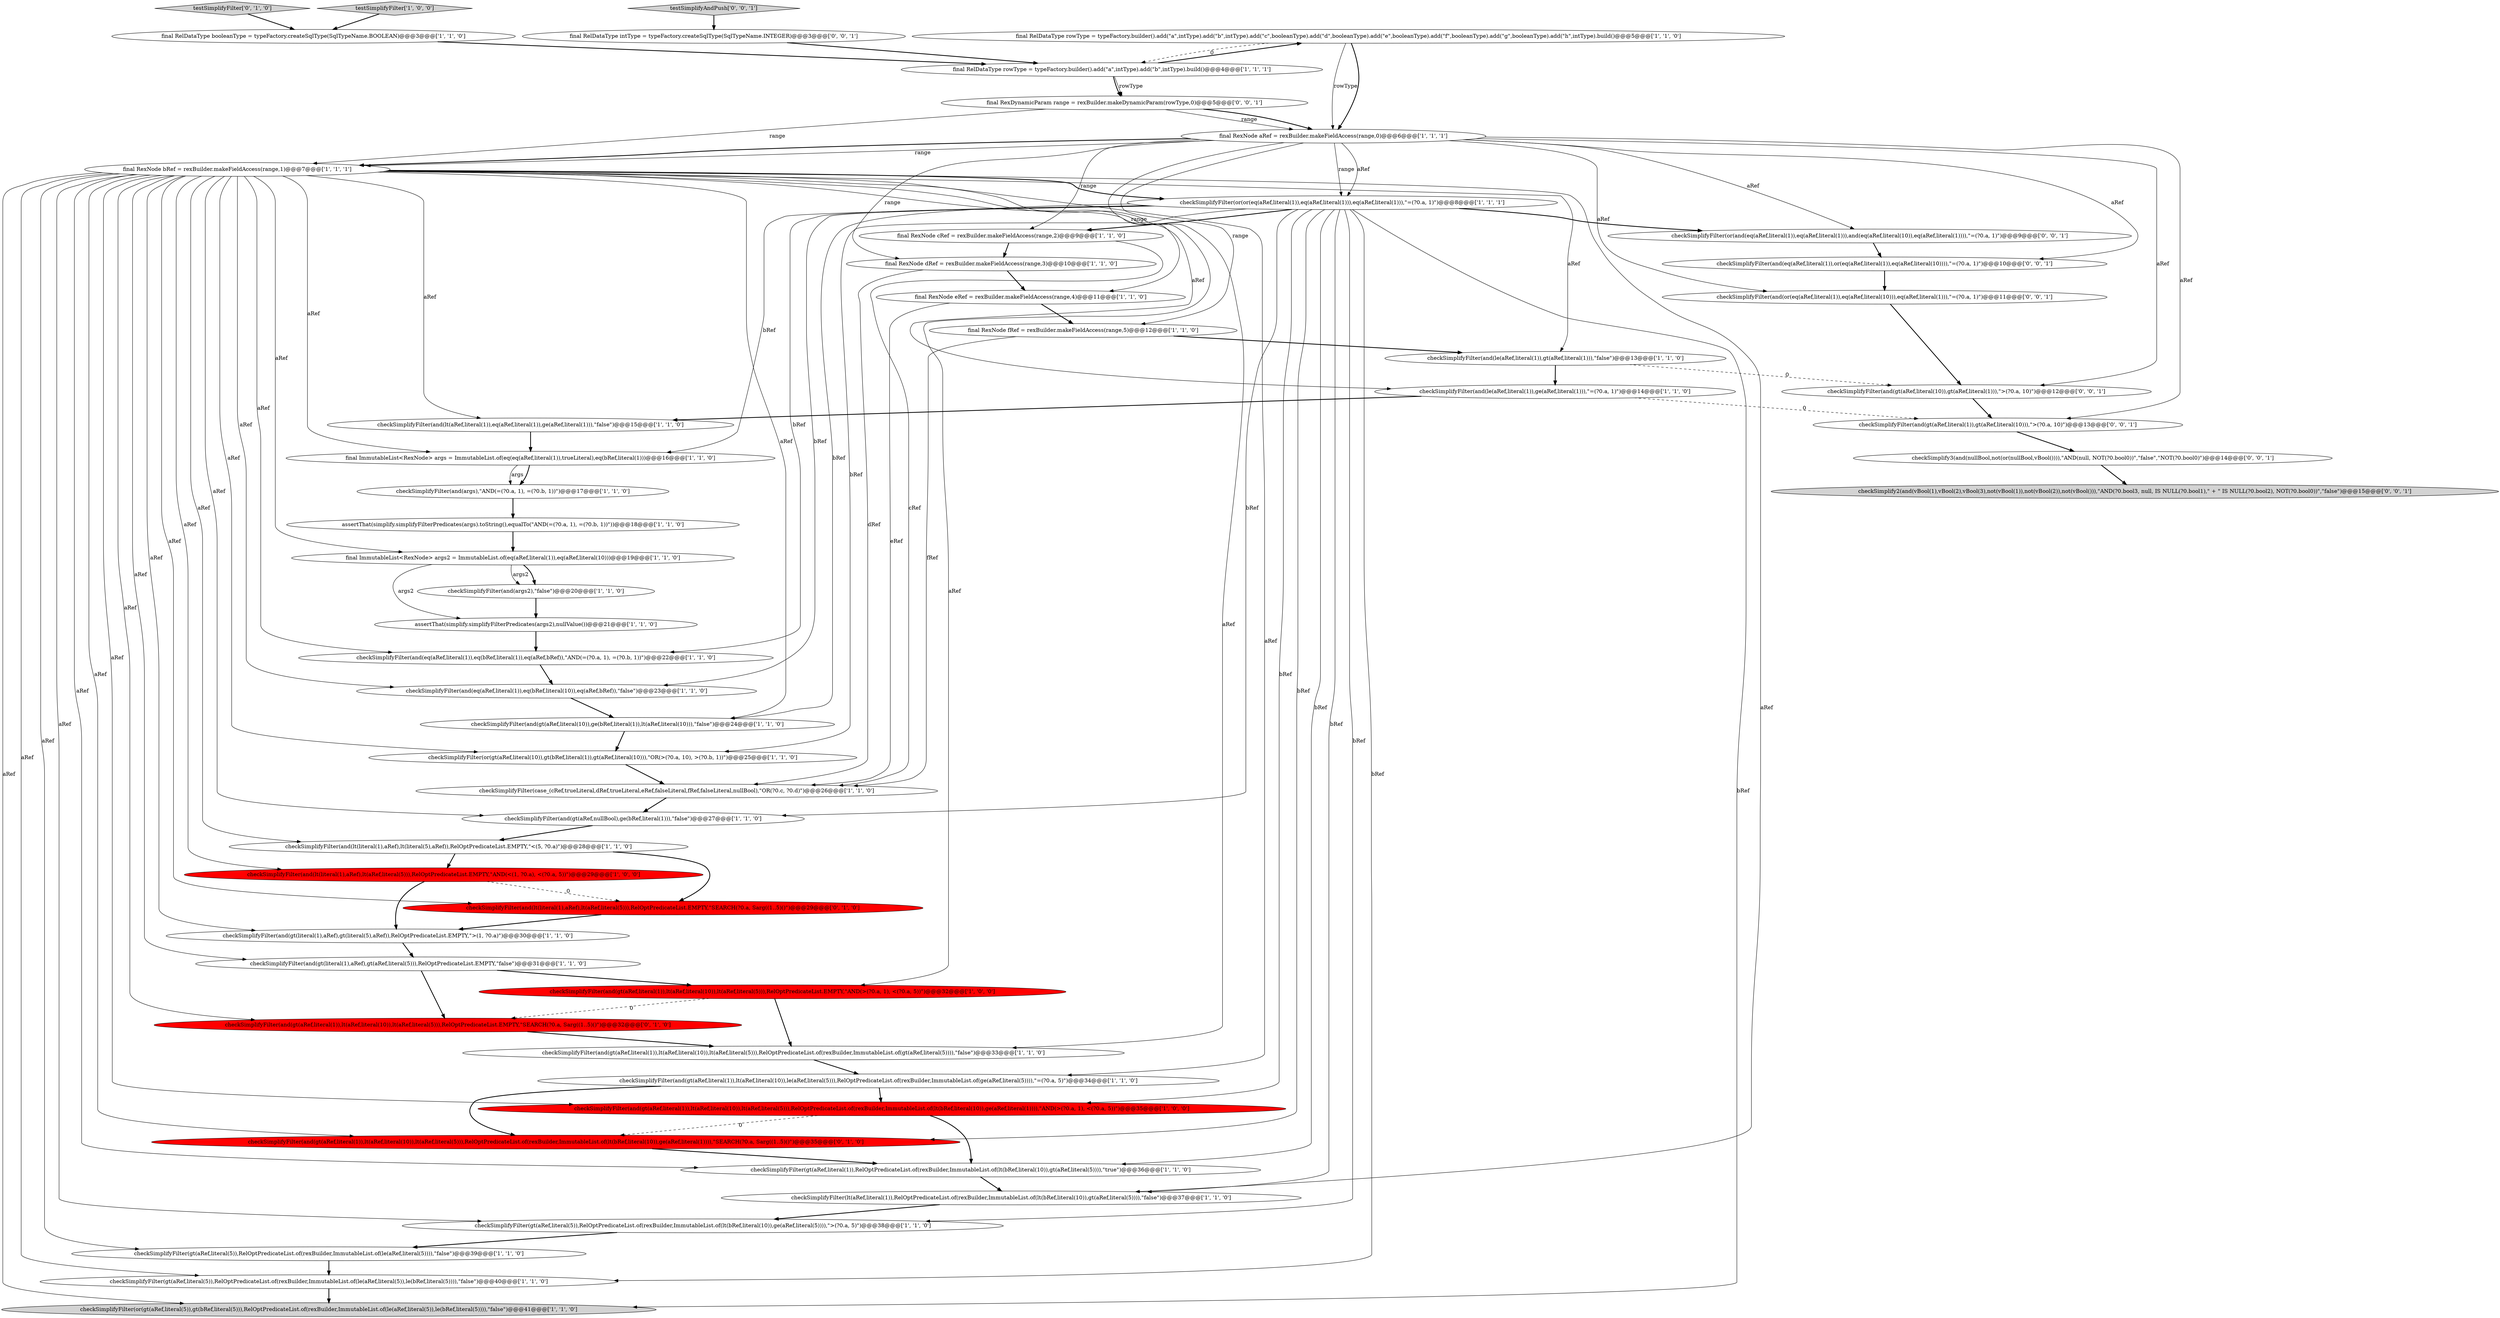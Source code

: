 digraph {
30 [style = filled, label = "final RelDataType rowType = typeFactory.builder().add(\"a\",intType).add(\"b\",intType).add(\"c\",booleanType).add(\"d\",booleanType).add(\"e\",booleanType).add(\"f\",booleanType).add(\"g\",booleanType).add(\"h\",intType).build()@@@5@@@['1', '1', '0']", fillcolor = white, shape = ellipse image = "AAA0AAABBB1BBB"];
14 [style = filled, label = "checkSimplifyFilter(or(gt(aRef,literal(5)),gt(bRef,literal(5))),RelOptPredicateList.of(rexBuilder,ImmutableList.of(le(aRef,literal(5)),le(bRef,literal(5)))),\"false\")@@@41@@@['1', '1', '0']", fillcolor = lightgray, shape = ellipse image = "AAA0AAABBB1BBB"];
26 [style = filled, label = "checkSimplifyFilter(or(gt(aRef,literal(10)),gt(bRef,literal(1)),gt(aRef,literal(10))),\"OR(>(?0.a, 10), >(?0.b, 1))\")@@@25@@@['1', '1', '0']", fillcolor = white, shape = ellipse image = "AAA0AAABBB1BBB"];
31 [style = filled, label = "final RexNode eRef = rexBuilder.makeFieldAccess(range,4)@@@11@@@['1', '1', '0']", fillcolor = white, shape = ellipse image = "AAA0AAABBB1BBB"];
19 [style = filled, label = "checkSimplifyFilter(and(gt(aRef,nullBool),ge(bRef,literal(1))),\"false\")@@@27@@@['1', '1', '0']", fillcolor = white, shape = ellipse image = "AAA0AAABBB1BBB"];
35 [style = filled, label = "checkSimplifyFilter(and(args2),\"false\")@@@20@@@['1', '1', '0']", fillcolor = white, shape = ellipse image = "AAA0AAABBB1BBB"];
23 [style = filled, label = "checkSimplifyFilter(and(gt(aRef,literal(1)),lt(aRef,literal(10)),lt(aRef,literal(5))),RelOptPredicateList.of(rexBuilder,ImmutableList.of(lt(bRef,literal(10)),ge(aRef,literal(1)))),\"AND(>(?0.a, 1), <(?0.a, 5))\")@@@35@@@['1', '0', '0']", fillcolor = red, shape = ellipse image = "AAA1AAABBB1BBB"];
39 [style = filled, label = "checkSimplifyFilter(and(gt(literal(1),aRef),gt(aRef,literal(5))),RelOptPredicateList.EMPTY,\"false\")@@@31@@@['1', '1', '0']", fillcolor = white, shape = ellipse image = "AAA0AAABBB1BBB"];
45 [style = filled, label = "checkSimplifyFilter(or(and(eq(aRef,literal(1)),eq(aRef,literal(1))),and(eq(aRef,literal(10)),eq(aRef,literal(1)))),\"=(?0.a, 1)\")@@@9@@@['0', '0', '1']", fillcolor = white, shape = ellipse image = "AAA0AAABBB3BBB"];
6 [style = filled, label = "checkSimplifyFilter(and(eq(aRef,literal(1)),eq(bRef,literal(1)),eq(aRef,bRef)),\"AND(=(?0.a, 1), =(?0.b, 1))\")@@@22@@@['1', '1', '0']", fillcolor = white, shape = ellipse image = "AAA0AAABBB1BBB"];
4 [style = filled, label = "final RexNode bRef = rexBuilder.makeFieldAccess(range,1)@@@7@@@['1', '1', '1']", fillcolor = white, shape = ellipse image = "AAA0AAABBB1BBB"];
8 [style = filled, label = "checkSimplifyFilter(and(eq(aRef,literal(1)),eq(bRef,literal(10)),eq(aRef,bRef)),\"false\")@@@23@@@['1', '1', '0']", fillcolor = white, shape = ellipse image = "AAA0AAABBB1BBB"];
29 [style = filled, label = "final RexNode cRef = rexBuilder.makeFieldAccess(range,2)@@@9@@@['1', '1', '0']", fillcolor = white, shape = ellipse image = "AAA0AAABBB1BBB"];
28 [style = filled, label = "final RelDataType booleanType = typeFactory.createSqlType(SqlTypeName.BOOLEAN)@@@3@@@['1', '1', '0']", fillcolor = white, shape = ellipse image = "AAA0AAABBB1BBB"];
18 [style = filled, label = "checkSimplifyFilter(case_(cRef,trueLiteral,dRef,trueLiteral,eRef,falseLiteral,fRef,falseLiteral,nullBool),\"OR(?0.c, ?0.d)\")@@@26@@@['1', '1', '0']", fillcolor = white, shape = ellipse image = "AAA0AAABBB1BBB"];
34 [style = filled, label = "checkSimplifyFilter(or(or(eq(aRef,literal(1)),eq(aRef,literal(1))),eq(aRef,literal(1))),\"=(?0.a, 1)\")@@@8@@@['1', '1', '1']", fillcolor = white, shape = ellipse image = "AAA0AAABBB1BBB"];
3 [style = filled, label = "final RexNode dRef = rexBuilder.makeFieldAccess(range,3)@@@10@@@['1', '1', '0']", fillcolor = white, shape = ellipse image = "AAA0AAABBB1BBB"];
43 [style = filled, label = "checkSimplifyFilter(and(gt(aRef,literal(1)),lt(aRef,literal(10)),lt(aRef,literal(5))),RelOptPredicateList.of(rexBuilder,ImmutableList.of(lt(bRef,literal(10)),ge(aRef,literal(1)))),\"SEARCH(?0.a, Sarg((1‥5)()\")@@@35@@@['0', '1', '0']", fillcolor = red, shape = ellipse image = "AAA1AAABBB2BBB"];
51 [style = filled, label = "checkSimplifyFilter(and(eq(aRef,literal(1)),or(eq(aRef,literal(1)),eq(aRef,literal(10)))),\"=(?0.a, 1)\")@@@10@@@['0', '0', '1']", fillcolor = white, shape = ellipse image = "AAA0AAABBB3BBB"];
1 [style = filled, label = "checkSimplifyFilter(lt(aRef,literal(1)),RelOptPredicateList.of(rexBuilder,ImmutableList.of(lt(bRef,literal(10)),gt(aRef,literal(5)))),\"false\")@@@37@@@['1', '1', '0']", fillcolor = white, shape = ellipse image = "AAA0AAABBB1BBB"];
44 [style = filled, label = "final RelDataType intType = typeFactory.createSqlType(SqlTypeName.INTEGER)@@@3@@@['0', '0', '1']", fillcolor = white, shape = ellipse image = "AAA0AAABBB3BBB"];
46 [style = filled, label = "checkSimplify3(and(nullBool,not(or(nullBool,vBool()))),\"AND(null, NOT(?0.bool0))\",\"false\",\"NOT(?0.bool0)\")@@@14@@@['0', '0', '1']", fillcolor = white, shape = ellipse image = "AAA0AAABBB3BBB"];
22 [style = filled, label = "checkSimplifyFilter(gt(aRef,literal(5)),RelOptPredicateList.of(rexBuilder,ImmutableList.of(lt(bRef,literal(10)),ge(aRef,literal(5)))),\">(?0.a, 5)\")@@@38@@@['1', '1', '0']", fillcolor = white, shape = ellipse image = "AAA0AAABBB1BBB"];
9 [style = filled, label = "checkSimplifyFilter(and(gt(aRef,literal(10)),ge(bRef,literal(1)),lt(aRef,literal(10))),\"false\")@@@24@@@['1', '1', '0']", fillcolor = white, shape = ellipse image = "AAA0AAABBB1BBB"];
40 [style = filled, label = "testSimplifyFilter['0', '1', '0']", fillcolor = lightgray, shape = diamond image = "AAA0AAABBB2BBB"];
17 [style = filled, label = "checkSimplifyFilter(gt(aRef,literal(5)),RelOptPredicateList.of(rexBuilder,ImmutableList.of(le(aRef,literal(5)),le(bRef,literal(5)))),\"false\")@@@40@@@['1', '1', '0']", fillcolor = white, shape = ellipse image = "AAA0AAABBB1BBB"];
36 [style = filled, label = "checkSimplifyFilter(and(gt(aRef,literal(1)),lt(aRef,literal(10)),lt(aRef,literal(5))),RelOptPredicateList.EMPTY,\"AND(>(?0.a, 1), <(?0.a, 5))\")@@@32@@@['1', '0', '0']", fillcolor = red, shape = ellipse image = "AAA1AAABBB1BBB"];
42 [style = filled, label = "checkSimplifyFilter(and(gt(aRef,literal(1)),lt(aRef,literal(10)),lt(aRef,literal(5))),RelOptPredicateList.EMPTY,\"SEARCH(?0.a, Sarg((1‥5)()\")@@@32@@@['0', '1', '0']", fillcolor = red, shape = ellipse image = "AAA1AAABBB2BBB"];
49 [style = filled, label = "testSimplifyAndPush['0', '0', '1']", fillcolor = lightgray, shape = diamond image = "AAA0AAABBB3BBB"];
52 [style = filled, label = "checkSimplifyFilter(and(gt(aRef,literal(1)),gt(aRef,literal(10))),\">(?0.a, 10)\")@@@13@@@['0', '0', '1']", fillcolor = white, shape = ellipse image = "AAA0AAABBB3BBB"];
12 [style = filled, label = "testSimplifyFilter['1', '0', '0']", fillcolor = lightgray, shape = diamond image = "AAA0AAABBB1BBB"];
5 [style = filled, label = "checkSimplifyFilter(and(le(aRef,literal(1)),ge(aRef,literal(1))),\"=(?0.a, 1)\")@@@14@@@['1', '1', '0']", fillcolor = white, shape = ellipse image = "AAA0AAABBB1BBB"];
37 [style = filled, label = "checkSimplifyFilter(and(gt(aRef,literal(1)),lt(aRef,literal(10)),lt(aRef,literal(5))),RelOptPredicateList.of(rexBuilder,ImmutableList.of(gt(aRef,literal(5)))),\"false\")@@@33@@@['1', '1', '0']", fillcolor = white, shape = ellipse image = "AAA0AAABBB1BBB"];
53 [style = filled, label = "checkSimplify2(and(vBool(1),vBool(2),vBool(3),not(vBool(1)),not(vBool(2)),not(vBool())),\"AND(?0.bool3, null, IS NULL(?0.bool1),\" + \" IS NULL(?0.bool2), NOT(?0.bool0))\",\"false\")@@@15@@@['0', '0', '1']", fillcolor = lightgray, shape = ellipse image = "AAA0AAABBB3BBB"];
32 [style = filled, label = "checkSimplifyFilter(gt(aRef,literal(1)),RelOptPredicateList.of(rexBuilder,ImmutableList.of(lt(bRef,literal(10)),gt(aRef,literal(5)))),\"true\")@@@36@@@['1', '1', '0']", fillcolor = white, shape = ellipse image = "AAA0AAABBB1BBB"];
24 [style = filled, label = "checkSimplifyFilter(and(le(aRef,literal(1)),gt(aRef,literal(1))),\"false\")@@@13@@@['1', '1', '0']", fillcolor = white, shape = ellipse image = "AAA0AAABBB1BBB"];
2 [style = filled, label = "final ImmutableList<RexNode> args2 = ImmutableList.of(eq(aRef,literal(1)),eq(aRef,literal(10)))@@@19@@@['1', '1', '0']", fillcolor = white, shape = ellipse image = "AAA0AAABBB1BBB"];
7 [style = filled, label = "final RexNode fRef = rexBuilder.makeFieldAccess(range,5)@@@12@@@['1', '1', '0']", fillcolor = white, shape = ellipse image = "AAA0AAABBB1BBB"];
16 [style = filled, label = "assertThat(simplify.simplifyFilterPredicates(args2),nullValue())@@@21@@@['1', '1', '0']", fillcolor = white, shape = ellipse image = "AAA0AAABBB1BBB"];
38 [style = filled, label = "final RelDataType rowType = typeFactory.builder().add(\"a\",intType).add(\"b\",intType).build()@@@4@@@['1', '1', '1']", fillcolor = white, shape = ellipse image = "AAA0AAABBB1BBB"];
11 [style = filled, label = "checkSimplifyFilter(and(gt(literal(1),aRef),gt(literal(5),aRef)),RelOptPredicateList.EMPTY,\">(1, ?0.a)\")@@@30@@@['1', '1', '0']", fillcolor = white, shape = ellipse image = "AAA0AAABBB1BBB"];
0 [style = filled, label = "final ImmutableList<RexNode> args = ImmutableList.of(eq(eq(aRef,literal(1)),trueLiteral),eq(bRef,literal(1)))@@@16@@@['1', '1', '0']", fillcolor = white, shape = ellipse image = "AAA0AAABBB1BBB"];
15 [style = filled, label = "checkSimplifyFilter(and(args),\"AND(=(?0.a, 1), =(?0.b, 1))\")@@@17@@@['1', '1', '0']", fillcolor = white, shape = ellipse image = "AAA0AAABBB1BBB"];
41 [style = filled, label = "checkSimplifyFilter(and(lt(literal(1),aRef),lt(aRef,literal(5))),RelOptPredicateList.EMPTY,\"SEARCH(?0.a, Sarg((1‥5)()\")@@@29@@@['0', '1', '0']", fillcolor = red, shape = ellipse image = "AAA1AAABBB2BBB"];
50 [style = filled, label = "final RexDynamicParam range = rexBuilder.makeDynamicParam(rowType,0)@@@5@@@['0', '0', '1']", fillcolor = white, shape = ellipse image = "AAA0AAABBB3BBB"];
47 [style = filled, label = "checkSimplifyFilter(and(gt(aRef,literal(10)),gt(aRef,literal(1))),\">(?0.a, 10)\")@@@12@@@['0', '0', '1']", fillcolor = white, shape = ellipse image = "AAA0AAABBB3BBB"];
20 [style = filled, label = "checkSimplifyFilter(and(lt(aRef,literal(1)),eq(aRef,literal(1)),ge(aRef,literal(1))),\"false\")@@@15@@@['1', '1', '0']", fillcolor = white, shape = ellipse image = "AAA0AAABBB1BBB"];
13 [style = filled, label = "assertThat(simplify.simplifyFilterPredicates(args).toString(),equalTo(\"AND(=(?0.a, 1), =(?0.b, 1))\"))@@@18@@@['1', '1', '0']", fillcolor = white, shape = ellipse image = "AAA0AAABBB1BBB"];
27 [style = filled, label = "checkSimplifyFilter(and(gt(aRef,literal(1)),lt(aRef,literal(10)),le(aRef,literal(5))),RelOptPredicateList.of(rexBuilder,ImmutableList.of(ge(aRef,literal(5)))),\"=(?0.a, 5)\")@@@34@@@['1', '1', '0']", fillcolor = white, shape = ellipse image = "AAA0AAABBB1BBB"];
33 [style = filled, label = "checkSimplifyFilter(gt(aRef,literal(5)),RelOptPredicateList.of(rexBuilder,ImmutableList.of(le(aRef,literal(5)))),\"false\")@@@39@@@['1', '1', '0']", fillcolor = white, shape = ellipse image = "AAA0AAABBB1BBB"];
25 [style = filled, label = "final RexNode aRef = rexBuilder.makeFieldAccess(range,0)@@@6@@@['1', '1', '1']", fillcolor = white, shape = ellipse image = "AAA0AAABBB1BBB"];
21 [style = filled, label = "checkSimplifyFilter(and(lt(literal(1),aRef),lt(aRef,literal(5))),RelOptPredicateList.EMPTY,\"AND(<(1, ?0.a), <(?0.a, 5))\")@@@29@@@['1', '0', '0']", fillcolor = red, shape = ellipse image = "AAA1AAABBB1BBB"];
10 [style = filled, label = "checkSimplifyFilter(and(lt(literal(1),aRef),lt(literal(5),aRef)),RelOptPredicateList.EMPTY,\"<(5, ?0.a)\")@@@28@@@['1', '1', '0']", fillcolor = white, shape = ellipse image = "AAA0AAABBB1BBB"];
48 [style = filled, label = "checkSimplifyFilter(and(or(eq(aRef,literal(1)),eq(aRef,literal(10))),eq(aRef,literal(1))),\"=(?0.a, 1)\")@@@11@@@['0', '0', '1']", fillcolor = white, shape = ellipse image = "AAA0AAABBB3BBB"];
2->35 [style = bold, label=""];
25->52 [style = solid, label="aRef"];
4->41 [style = solid, label="aRef"];
3->18 [style = solid, label="dRef"];
4->6 [style = solid, label="aRef"];
25->7 [style = solid, label="range"];
37->27 [style = bold, label=""];
5->20 [style = bold, label=""];
50->4 [style = solid, label="range"];
4->24 [style = solid, label="aRef"];
28->38 [style = bold, label=""];
20->0 [style = bold, label=""];
41->11 [style = bold, label=""];
10->41 [style = bold, label=""];
0->15 [style = bold, label=""];
9->26 [style = bold, label=""];
38->50 [style = bold, label=""];
4->11 [style = solid, label="aRef"];
30->25 [style = solid, label="rowType"];
23->43 [style = dashed, label="0"];
38->30 [style = bold, label=""];
51->48 [style = bold, label=""];
4->42 [style = solid, label="aRef"];
4->26 [style = solid, label="aRef"];
17->14 [style = bold, label=""];
4->37 [style = solid, label="aRef"];
4->14 [style = solid, label="aRef"];
4->39 [style = solid, label="aRef"];
38->50 [style = solid, label="rowType"];
34->8 [style = solid, label="bRef"];
4->20 [style = solid, label="aRef"];
24->47 [style = dashed, label="0"];
31->18 [style = solid, label="eRef"];
4->32 [style = solid, label="aRef"];
22->33 [style = bold, label=""];
15->13 [style = bold, label=""];
12->28 [style = bold, label=""];
16->6 [style = bold, label=""];
4->5 [style = solid, label="aRef"];
34->17 [style = solid, label="bRef"];
18->19 [style = bold, label=""];
43->32 [style = bold, label=""];
10->21 [style = bold, label=""];
44->38 [style = bold, label=""];
24->5 [style = bold, label=""];
34->19 [style = solid, label="bRef"];
0->15 [style = solid, label="args"];
7->18 [style = solid, label="fRef"];
7->24 [style = bold, label=""];
25->48 [style = solid, label="aRef"];
4->19 [style = solid, label="aRef"];
21->11 [style = bold, label=""];
34->23 [style = solid, label="bRef"];
4->22 [style = solid, label="aRef"];
34->26 [style = solid, label="bRef"];
50->25 [style = solid, label="range"];
25->47 [style = solid, label="aRef"];
25->34 [style = solid, label="range"];
4->17 [style = solid, label="aRef"];
29->18 [style = solid, label="cRef"];
36->37 [style = bold, label=""];
5->52 [style = dashed, label="0"];
4->0 [style = solid, label="aRef"];
39->42 [style = bold, label=""];
4->8 [style = solid, label="aRef"];
4->36 [style = solid, label="aRef"];
30->38 [style = dashed, label="0"];
34->29 [style = bold, label=""];
42->37 [style = bold, label=""];
34->9 [style = solid, label="bRef"];
27->43 [style = bold, label=""];
52->46 [style = bold, label=""];
4->23 [style = solid, label="aRef"];
45->51 [style = bold, label=""];
2->16 [style = solid, label="args2"];
49->44 [style = bold, label=""];
4->43 [style = solid, label="aRef"];
23->32 [style = bold, label=""];
19->10 [style = bold, label=""];
4->27 [style = solid, label="aRef"];
4->2 [style = solid, label="aRef"];
4->9 [style = solid, label="aRef"];
31->7 [style = bold, label=""];
25->34 [style = solid, label="aRef"];
34->43 [style = solid, label="bRef"];
32->1 [style = bold, label=""];
4->33 [style = solid, label="aRef"];
34->6 [style = solid, label="bRef"];
25->29 [style = solid, label="range"];
47->52 [style = bold, label=""];
25->51 [style = solid, label="aRef"];
4->34 [style = bold, label=""];
33->17 [style = bold, label=""];
13->2 [style = bold, label=""];
25->4 [style = solid, label="range"];
35->16 [style = bold, label=""];
34->14 [style = solid, label="bRef"];
25->3 [style = solid, label="range"];
3->31 [style = bold, label=""];
29->3 [style = bold, label=""];
34->45 [style = bold, label=""];
46->53 [style = bold, label=""];
2->35 [style = solid, label="args2"];
25->4 [style = bold, label=""];
30->25 [style = bold, label=""];
34->1 [style = solid, label="bRef"];
40->28 [style = bold, label=""];
4->10 [style = solid, label="aRef"];
34->0 [style = solid, label="bRef"];
4->1 [style = solid, label="aRef"];
50->25 [style = bold, label=""];
36->42 [style = dashed, label="0"];
1->22 [style = bold, label=""];
21->41 [style = dashed, label="0"];
48->47 [style = bold, label=""];
6->8 [style = bold, label=""];
8->9 [style = bold, label=""];
34->22 [style = solid, label="bRef"];
11->39 [style = bold, label=""];
34->32 [style = solid, label="bRef"];
4->21 [style = solid, label="aRef"];
27->23 [style = bold, label=""];
25->45 [style = solid, label="aRef"];
25->31 [style = solid, label="range"];
39->36 [style = bold, label=""];
26->18 [style = bold, label=""];
}
